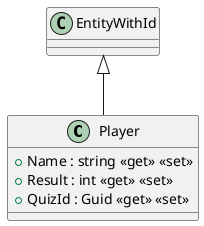 @startuml
class Player {
    + Name : string <<get>> <<set>>
    + Result : int <<get>> <<set>>
    + QuizId : Guid <<get>> <<set>>
}
EntityWithId <|-- Player
@enduml
